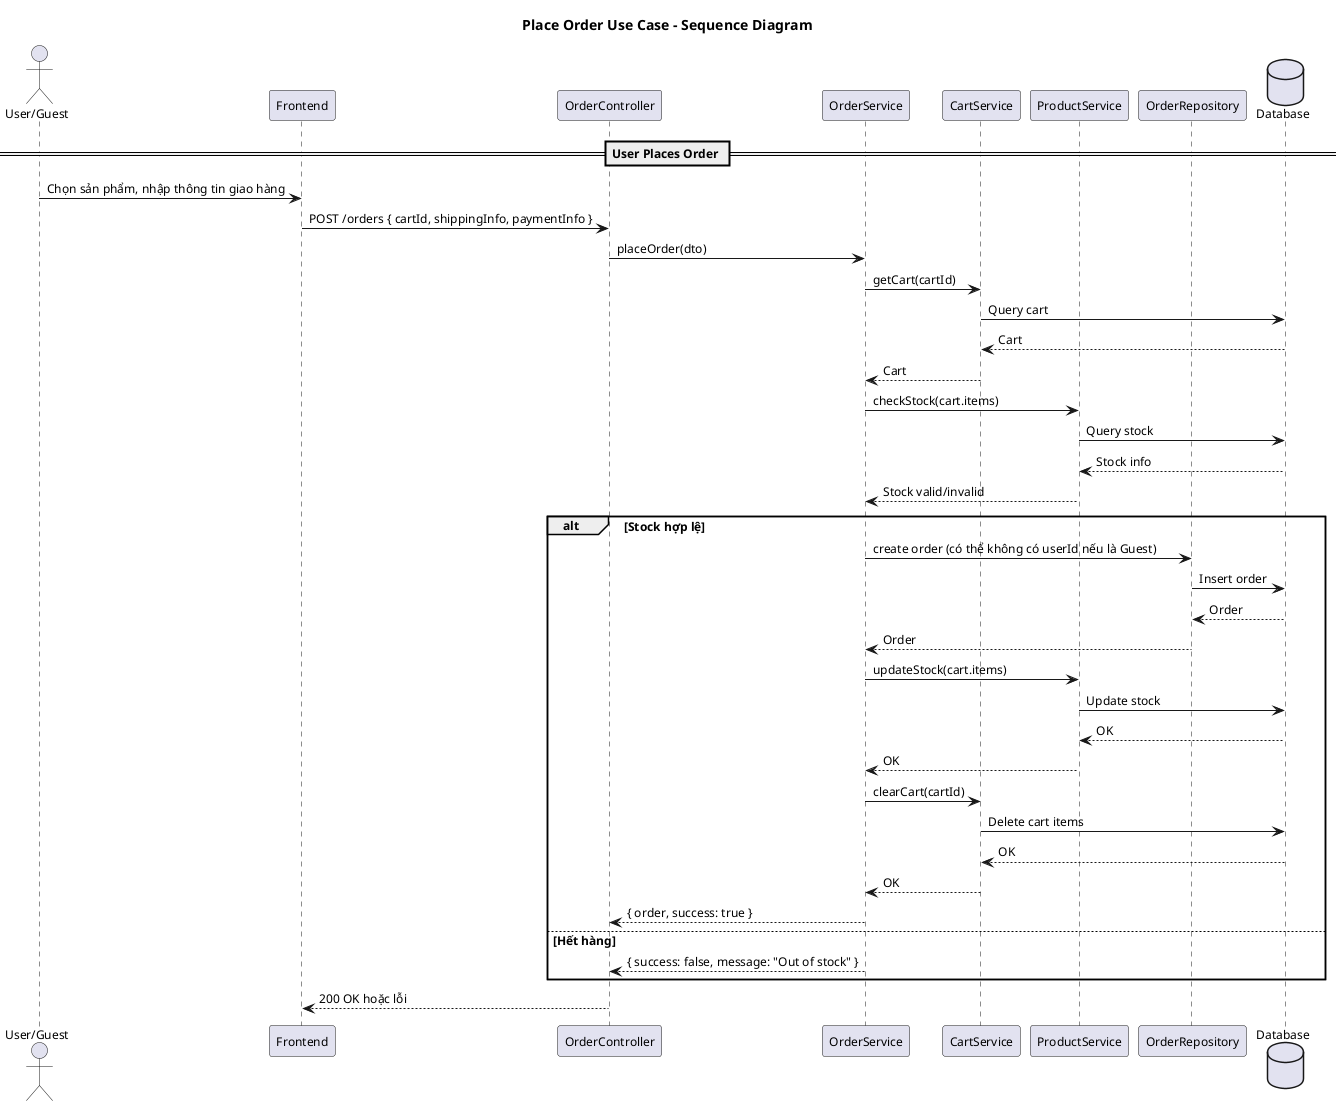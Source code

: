 @startuml
' Định dạng giấy A4 portrait (210mm x 297mm)
skinparam pageSize 210 297
skinparam pageMargin 30
skinparam defaultFontSize 12

title Place Order Use Case - Sequence Diagram

actor User as "User/Guest"
participant "Frontend" as FE
participant "OrderController" as Controller
participant "OrderService" as Service
participant "CartService" as CartService
participant "ProductService" as ProductService
participant "OrderRepository" as OrderRepo
database "Database" as DB

== User Places Order ==
' User có thể là khách (Guest) hoặc đã đăng nhập
User -> FE : Chọn sản phẩm, nhập thông tin giao hàng
FE -> Controller : POST /orders { cartId, shippingInfo, paymentInfo }
Controller -> Service : placeOrder(dto)
Service -> CartService : getCart(cartId)
CartService -> DB : Query cart
DB --> CartService : Cart
CartService --> Service : Cart

Service -> ProductService : checkStock(cart.items)
ProductService -> DB : Query stock
DB --> ProductService : Stock info
ProductService --> Service : Stock valid/invalid

alt Stock hợp lệ
    Service -> OrderRepo : create order (có thể không có userId nếu là Guest)
    OrderRepo -> DB : Insert order
    DB --> OrderRepo : Order
    OrderRepo --> Service : Order
    Service -> ProductService : updateStock(cart.items)
    ProductService -> DB : Update stock
    DB --> ProductService : OK
    ProductService --> Service : OK
    Service -> CartService : clearCart(cartId)
    CartService -> DB : Delete cart items
    DB --> CartService : OK
    CartService --> Service : OK
    Service --> Controller : { order, success: true }
else Hết hàng
    Service --> Controller : { success: false, message: "Out of stock" }
end
Controller --> FE : 200 OK hoặc lỗi

@enduml
